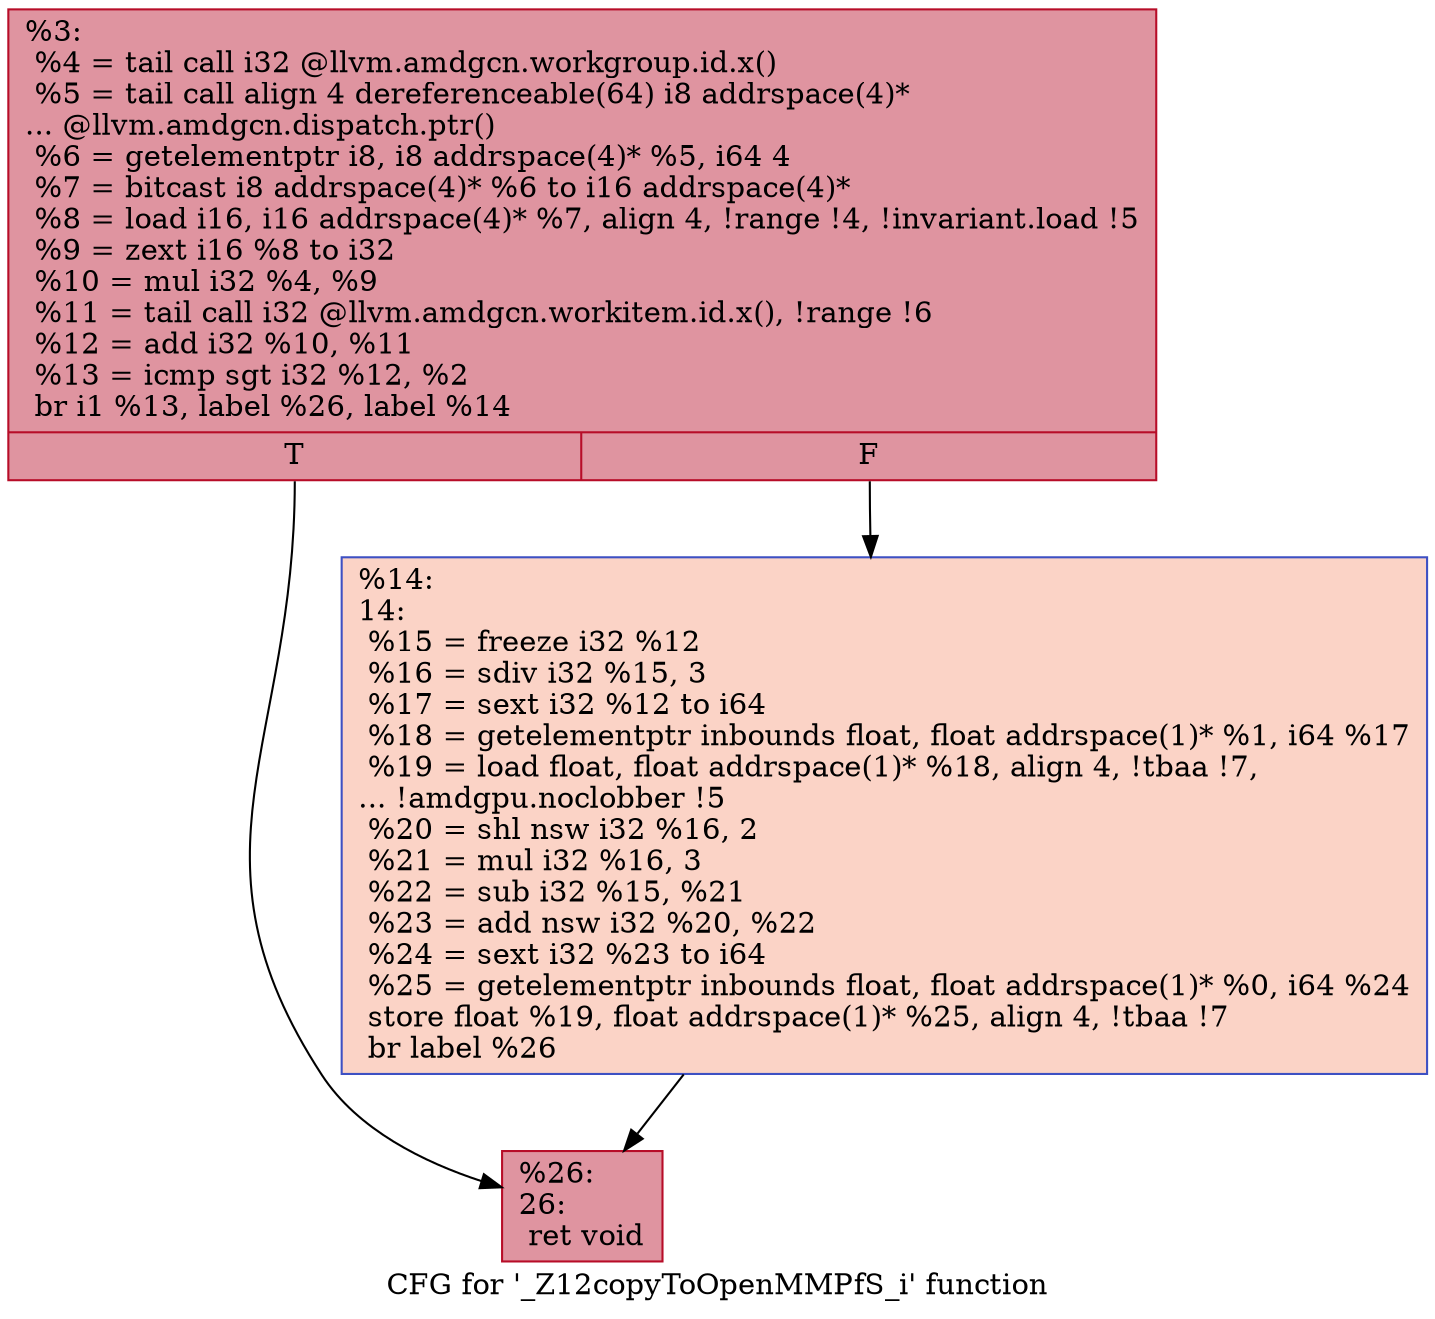 digraph "CFG for '_Z12copyToOpenMMPfS_i' function" {
	label="CFG for '_Z12copyToOpenMMPfS_i' function";

	Node0x56d40a0 [shape=record,color="#b70d28ff", style=filled, fillcolor="#b70d2870",label="{%3:\l  %4 = tail call i32 @llvm.amdgcn.workgroup.id.x()\l  %5 = tail call align 4 dereferenceable(64) i8 addrspace(4)*\l... @llvm.amdgcn.dispatch.ptr()\l  %6 = getelementptr i8, i8 addrspace(4)* %5, i64 4\l  %7 = bitcast i8 addrspace(4)* %6 to i16 addrspace(4)*\l  %8 = load i16, i16 addrspace(4)* %7, align 4, !range !4, !invariant.load !5\l  %9 = zext i16 %8 to i32\l  %10 = mul i32 %4, %9\l  %11 = tail call i32 @llvm.amdgcn.workitem.id.x(), !range !6\l  %12 = add i32 %10, %11\l  %13 = icmp sgt i32 %12, %2\l  br i1 %13, label %26, label %14\l|{<s0>T|<s1>F}}"];
	Node0x56d40a0:s0 -> Node0x56d5fa0;
	Node0x56d40a0:s1 -> Node0x56d6030;
	Node0x56d6030 [shape=record,color="#3d50c3ff", style=filled, fillcolor="#f59c7d70",label="{%14:\l14:                                               \l  %15 = freeze i32 %12\l  %16 = sdiv i32 %15, 3\l  %17 = sext i32 %12 to i64\l  %18 = getelementptr inbounds float, float addrspace(1)* %1, i64 %17\l  %19 = load float, float addrspace(1)* %18, align 4, !tbaa !7,\l... !amdgpu.noclobber !5\l  %20 = shl nsw i32 %16, 2\l  %21 = mul i32 %16, 3\l  %22 = sub i32 %15, %21\l  %23 = add nsw i32 %20, %22\l  %24 = sext i32 %23 to i64\l  %25 = getelementptr inbounds float, float addrspace(1)* %0, i64 %24\l  store float %19, float addrspace(1)* %25, align 4, !tbaa !7\l  br label %26\l}"];
	Node0x56d6030 -> Node0x56d5fa0;
	Node0x56d5fa0 [shape=record,color="#b70d28ff", style=filled, fillcolor="#b70d2870",label="{%26:\l26:                                               \l  ret void\l}"];
}
